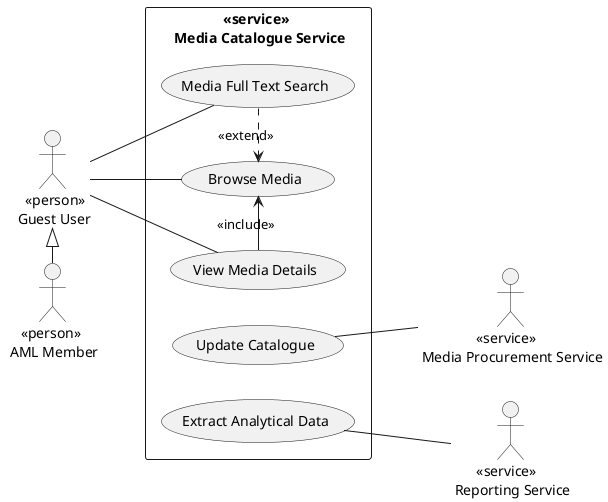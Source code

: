 @startuml media-catalogue

left to right direction

rectangle "<<service>> \n Media Catalogue Service" {
    (Browse Media) as browse_media
    (Media Full Text Search) as search_media
    (View Media Details) as view_media
    (Update Catalogue) as update_catalogue
    (Extract Analytical Data) as export_data
}

:   <<person>> \n Guest User: as guest_user
:    <<person>> \n AML Member: as aml_member
:                <<service>> \n Media Procurement Service: as media_procurement_service
:       <<service>> \n Reporting Service: as reporting_service

guest_user <|-r-- aml_member

browse_media <.l. search_media: <<extend>>
browse_media <-l- view_media: <<include>>

guest_user -- browse_media
guest_user -- search_media
guest_user -- view_media

update_catalogue -- media_procurement_service
export_data -- reporting_service

@enduml